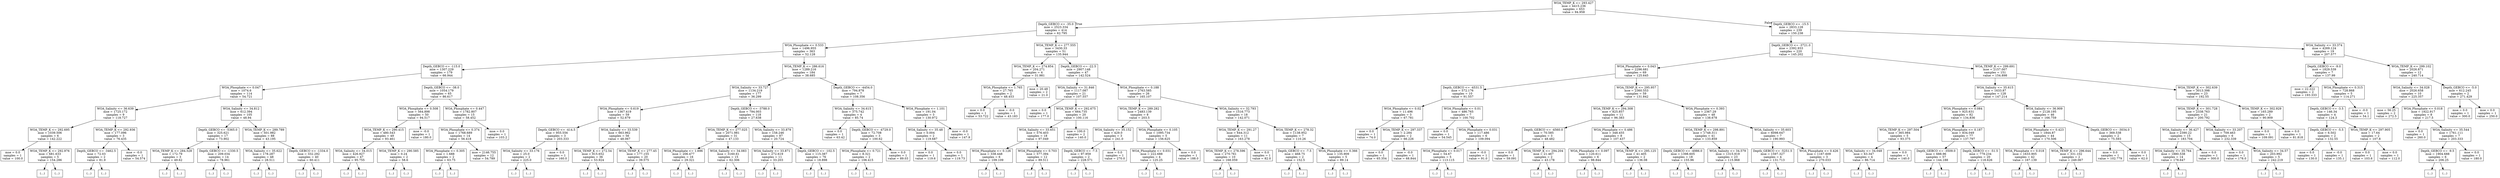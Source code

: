 digraph Tree {
node [shape=box] ;
0 [label="WOA_TEMP_K <= 293.427\nmse = 4415.236\nsamples = 653\nvalue = 94.958"] ;
1 [label="Depth_GEBCO <= -35.0\nmse = 2523.334\nsamples = 414\nvalue = 62.795"] ;
0 -> 1 [labeldistance=2.5, labelangle=45, headlabel="True"] ;
2 [label="WOA_Phosphate <= 0.533\nmse = 1496.955\nsamples = 363\nvalue = 52.128"] ;
1 -> 2 ;
3 [label="Depth_GEBCO <= -115.0\nmse = 1307.229\nsamples = 179\nvalue = 66.944"] ;
2 -> 3 ;
4 [label="WOA_Phosphate <= 0.047\nmse = 1074.6\nsamples = 114\nvalue = 54.721"] ;
3 -> 4 ;
5 [label="WOA_Salinity <= 36.639\nmse = 1725.172\nsamples = 9\nvalue = 118.727"] ;
4 -> 5 ;
6 [label="WOA_TEMP_K <= 292.695\nmse = 1039.506\nsamples = 6\nvalue = 142.222"] ;
5 -> 6 ;
7 [label="mse = 0.0\nsamples = 1\nvalue = 100.0"] ;
6 -> 7 ;
8 [label="WOA_TEMP_K <= 292.976\nmse = 681.633\nsamples = 5\nvalue = 154.286"] ;
6 -> 8 ;
9 [label="(...)"] ;
8 -> 9 ;
14 [label="(...)"] ;
8 -> 14 ;
15 [label="WOA_TEMP_K <= 292.936\nmse = 177.096\nsamples = 3\nvalue = 76.435"] ;
5 -> 15 ;
16 [label="Depth_GEBCO <= -3462.5\nmse = 72.03\nsamples = 2\nvalue = 81.9"] ;
15 -> 16 ;
17 [label="(...)"] ;
16 -> 17 ;
18 [label="(...)"] ;
16 -> 18 ;
19 [label="mse = -0.0\nsamples = 1\nvalue = 54.574"] ;
15 -> 19 ;
20 [label="WOA_Salinity <= 34.812\nmse = 612.394\nsamples = 105\nvalue = 48.94"] ;
4 -> 20 ;
21 [label="Depth_GEBCO <= -5365.0\nmse = 325.621\nsamples = 17\nvalue = 73.902"] ;
20 -> 21 ;
22 [label="WOA_TEMP_K <= 284.528\nmse = 172.79\nsamples = 3\nvalue = 49.62"] ;
21 -> 22 ;
23 [label="(...)"] ;
22 -> 23 ;
24 [label="(...)"] ;
22 -> 24 ;
25 [label="Depth_GEBCO <= -1330.5\nmse = 209.034\nsamples = 14\nvalue = 78.961"] ;
21 -> 25 ;
26 [label="(...)"] ;
25 -> 26 ;
37 [label="(...)"] ;
25 -> 37 ;
46 [label="WOA_TEMP_K <= 289.789\nmse = 501.982\nsamples = 88\nvalue = 43.195"] ;
20 -> 46 ;
47 [label="WOA_Salinity <= 35.622\nmse = 178.287\nsamples = 48\nvalue = 28.511"] ;
46 -> 47 ;
48 [label="(...)"] ;
47 -> 48 ;
91 [label="(...)"] ;
47 -> 91 ;
116 [label="Depth_GEBCO <= -1334.0\nmse = 332.292\nsamples = 40\nvalue = 60.411"] ;
46 -> 116 ;
117 [label="(...)"] ;
116 -> 117 ;
184 [label="(...)"] ;
116 -> 184 ;
185 [label="Depth_GEBCO <= -38.0\nmse = 1054.179\nsamples = 65\nvalue = 86.617"] ;
3 -> 185 ;
186 [label="WOA_Phosphate <= 0.508\nmse = 564.898\nsamples = 50\nvalue = 94.517"] ;
185 -> 186 ;
187 [label="WOA_TEMP_K <= 290.415\nmse = 480.543\nsamples = 49\nvalue = 93.461"] ;
186 -> 187 ;
188 [label="WOA_Salinity <= 34.015\nmse = 426.927\nsamples = 47\nvalue = 95.755"] ;
187 -> 188 ;
189 [label="(...)"] ;
188 -> 189 ;
198 [label="(...)"] ;
188 -> 198 ;
253 [label="WOA_TEMP_K <= 290.585\nmse = 0.24\nsamples = 2\nvalue = 58.6"] ;
187 -> 253 ;
254 [label="(...)"] ;
253 -> 254 ;
255 [label="(...)"] ;
253 -> 255 ;
256 [label="mse = -0.0\nsamples = 1\nvalue = 180.0"] ;
186 -> 256 ;
257 [label="WOA_Phosphate <= 0.447\nmse = 1782.807\nsamples = 15\nvalue = 58.452"] ;
185 -> 257 ;
258 [label="WOA_Phosphate <= 0.374\nmse = 1768.689\nsamples = 14\nvalue = 56.418"] ;
257 -> 258 ;
259 [label="WOA_Phosphate <= 0.305\nmse = 1.688\nsamples = 2\nvalue = 63.75"] ;
258 -> 259 ;
260 [label="(...)"] ;
259 -> 260 ;
261 [label="(...)"] ;
259 -> 261 ;
262 [label="mse = 2146.755\nsamples = 12\nvalue = 54.789"] ;
258 -> 262 ;
263 [label="mse = 0.0\nsamples = 1\nvalue = 103.2"] ;
257 -> 263 ;
264 [label="WOA_TEMP_K <= 286.616\nmse = 1289.216\nsamples = 184\nvalue = 38.685"] ;
2 -> 264 ;
265 [label="WOA_Salinity <= 33.727\nmse = 1134.219\nsamples = 177\nvalue = 36.299"] ;
264 -> 265 ;
266 [label="WOA_Phosphate <= 0.619\nmse = 1367.419\nsamples = 59\nvalue = 52.679"] ;
265 -> 266 ;
267 [label="Depth_GEBCO <= -414.5\nmse = 955.556\nsamples = 3\nvalue = 203.333"] ;
266 -> 267 ;
268 [label="WOA_Salinity <= 33.176\nmse = 25.0\nsamples = 2\nvalue = 225.0"] ;
267 -> 268 ;
269 [label="(...)"] ;
268 -> 269 ;
270 [label="(...)"] ;
268 -> 270 ;
271 [label="mse = 0.0\nsamples = 1\nvalue = 160.0"] ;
267 -> 271 ;
272 [label="WOA_Salinity <= 33.539\nmse = 663.962\nsamples = 56\nvalue = 48.067"] ;
266 -> 272 ;
273 [label="WOA_TEMP_K <= 272.54\nmse = 915.652\nsamples = 36\nvalue = 53.924"] ;
272 -> 273 ;
274 [label="(...)"] ;
273 -> 274 ;
283 [label="(...)"] ;
273 -> 283 ;
306 [label="WOA_TEMP_K <= 277.45\nmse = 177.155\nsamples = 20\nvalue = 39.575"] ;
272 -> 306 ;
307 [label="(...)"] ;
306 -> 307 ;
340 [label="(...)"] ;
306 -> 340 ;
341 [label="Depth_GEBCO <= -3788.0\nmse = 794.003\nsamples = 118\nvalue = 27.638"] ;
265 -> 341 ;
342 [label="WOA_TEMP_K <= 277.025\nmse = 2071.981\nsamples = 31\nvalue = 47.133"] ;
341 -> 342 ;
343 [label="WOA_Phosphate <= 1.696\nmse = 206.477\nsamples = 16\nvalue = 29.321"] ;
342 -> 343 ;
344 [label="(...)"] ;
343 -> 344 ;
363 [label="(...)"] ;
343 -> 363 ;
374 [label="WOA_Salinity <= 34.083\nmse = 3160.61\nsamples = 15\nvalue = 62.306"] ;
342 -> 374 ;
375 [label="(...)"] ;
374 -> 375 ;
390 [label="(...)"] ;
374 -> 390 ;
403 [label="WOA_Salinity <= 33.879\nmse = 158.246\nsamples = 87\nvalue = 20.724"] ;
341 -> 403 ;
404 [label="WOA_Salinity <= 33.871\nmse = 272.619\nsamples = 11\nvalue = 33.203"] ;
403 -> 404 ;
405 [label="(...)"] ;
404 -> 405 ;
424 [label="(...)"] ;
404 -> 424 ;
425 [label="Depth_GEBCO <= -102.5\nmse = 115.387\nsamples = 76\nvalue = 18.898"] ;
403 -> 425 ;
426 [label="(...)"] ;
425 -> 426 ;
517 [label="(...)"] ;
425 -> 517 ;
530 [label="Depth_GEBCO <= -4454.0\nmse = 794.878\nsamples = 7\nvalue = 108.356"] ;
264 -> 530 ;
531 [label="WOA_Salinity <= 34.615\nmse = 375.742\nsamples = 4\nvalue = 85.74"] ;
530 -> 531 ;
532 [label="mse = 0.0\nsamples = 1\nvalue = 63.42"] ;
531 -> 532 ;
533 [label="Depth_GEBCO <= -4729.0\nmse = 72.708\nsamples = 3\nvalue = 100.62"] ;
531 -> 533 ;
534 [label="WOA_Phosphate <= 0.721\nmse = 8.321\nsamples = 2\nvalue = 106.415"] ;
533 -> 534 ;
535 [label="(...)"] ;
534 -> 535 ;
536 [label="(...)"] ;
534 -> 536 ;
537 [label="mse = 0.0\nsamples = 1\nvalue = 89.03"] ;
533 -> 537 ;
538 [label="WOA_Phosphate <= 1.101\nmse = 191.04\nsamples = 3\nvalue = 130.972"] ;
530 -> 538 ;
539 [label="WOA_Salinity <= 35.48\nmse = 0.004\nsamples = 2\nvalue = 119.687"] ;
538 -> 539 ;
540 [label="mse = 0.0\nsamples = 1\nvalue = 119.6"] ;
539 -> 540 ;
541 [label="mse = 0.0\nsamples = 1\nvalue = 119.73"] ;
539 -> 541 ;
542 [label="mse = -0.0\nsamples = 1\nvalue = 147.9"] ;
538 -> 542 ;
543 [label="WOA_TEMP_K <= 277.555\nmse = 3430.33\nsamples = 51\nvalue = 135.944"] ;
1 -> 543 ;
544 [label="WOA_TEMP_K <= 274.854\nmse = 204.271\nsamples = 4\nvalue = 31.981"] ;
543 -> 544 ;
545 [label="WOA_Phosphate <= 1.765\nmse = 27.765\nsamples = 2\nvalue = 48.453"] ;
544 -> 545 ;
546 [label="mse = 0.0\nsamples = 1\nvalue = 53.722"] ;
545 -> 546 ;
547 [label="mse = -0.0\nsamples = 1\nvalue = 43.183"] ;
545 -> 547 ;
548 [label="mse = 20.48\nsamples = 2\nvalue = 21.0"] ;
544 -> 548 ;
549 [label="Depth_GEBCO <= -22.5\nmse = 2907.148\nsamples = 47\nvalue = 142.524"] ;
543 -> 549 ;
550 [label="WOA_Salinity <= 31.846\nmse = 1117.087\nsamples = 21\nvalue = 107.557"] ;
549 -> 550 ;
551 [label="mse = 0.0\nsamples = 1\nvalue = 177.0"] ;
550 -> 551 ;
552 [label="WOA_TEMP_K <= 292.675\nmse = 664.735\nsamples = 20\nvalue = 100.116"] ;
550 -> 552 ;
553 [label="WOA_Salinity <= 33.651\nmse = 576.403\nsamples = 18\nvalue = 97.049"] ;
552 -> 553 ;
554 [label="WOA_Phosphate <= 0.126\nmse = 338.448\nsamples = 6\nvalue = 109.109"] ;
553 -> 554 ;
555 [label="(...)"] ;
554 -> 555 ;
558 [label="(...)"] ;
554 -> 558 ;
565 [label="WOA_Phosphate <= 0.703\nmse = 577.394\nsamples = 12\nvalue = 89.511"] ;
553 -> 565 ;
566 [label="(...)"] ;
565 -> 566 ;
583 [label="(...)"] ;
565 -> 583 ;
584 [label="mse = 100.0\nsamples = 2\nvalue = 140.0"] ;
552 -> 584 ;
585 [label="WOA_Phosphate <= 0.188\nmse = 2763.585\nsamples = 26\nvalue = 165.107"] ;
549 -> 585 ;
586 [label="WOA_TEMP_K <= 289.282\nmse = 2483.139\nsamples = 8\nvalue = 203.5"] ;
585 -> 586 ;
587 [label="WOA_Salinity <= 35.152\nmse = 429.0\nsamples = 3\nvalue = 241.0"] ;
586 -> 587 ;
588 [label="Depth_GEBCO <= -7.5\nmse = 97.959\nsamples = 2\nvalue = 228.571"] ;
587 -> 588 ;
589 [label="(...)"] ;
588 -> 589 ;
590 [label="(...)"] ;
588 -> 590 ;
591 [label="mse = 0.0\nsamples = 1\nvalue = 270.0"] ;
587 -> 591 ;
592 [label="WOA_Phosphate <= 0.105\nmse = 1095.734\nsamples = 5\nvalue = 156.625"] ;
586 -> 592 ;
593 [label="WOA_Phosphate <= 0.031\nmse = 222.688\nsamples = 4\nvalue = 125.25"] ;
592 -> 593 ;
594 [label="(...)"] ;
593 -> 594 ;
595 [label="(...)"] ;
593 -> 595 ;
600 [label="mse = 0.0\nsamples = 1\nvalue = 188.0"] ;
592 -> 600 ;
601 [label="WOA_Salinity <= 32.793\nmse = 1516.773\nsamples = 18\nvalue = 142.071"] ;
585 -> 601 ;
602 [label="WOA_TEMP_K <= 291.27\nmse = 644.312\nsamples = 11\nvalue = 163.278"] ;
601 -> 602 ;
603 [label="WOA_TEMP_K <= 278.596\nmse = 270.761\nsamples = 10\nvalue = 168.059"] ;
602 -> 603 ;
604 [label="(...)"] ;
603 -> 604 ;
605 [label="(...)"] ;
603 -> 605 ;
622 [label="mse = 0.0\nsamples = 1\nvalue = 82.0"] ;
602 -> 622 ;
623 [label="WOA_TEMP_K <= 278.32\nmse = 1138.952\nsamples = 7\nvalue = 110.26"] ;
601 -> 623 ;
624 [label="Depth_GEBCO <= -7.5\nmse = 468.75\nsamples = 2\nvalue = 152.5"] ;
623 -> 624 ;
625 [label="(...)"] ;
624 -> 625 ;
626 [label="(...)"] ;
624 -> 626 ;
627 [label="WOA_Phosphate <= 0.366\nmse = 135.909\nsamples = 5\nvalue = 89.14"] ;
623 -> 627 ;
628 [label="(...)"] ;
627 -> 628 ;
629 [label="(...)"] ;
627 -> 629 ;
636 [label="Depth_GEBCO <= -15.5\nmse = 2833.128\nsamples = 239\nvalue = 150.238"] ;
0 -> 636 [labeldistance=2.5, labelangle=-45, headlabel="False"] ;
637 [label="Depth_GEBCO <= -3721.0\nmse = 2392.933\nsamples = 220\nvalue = 145.202"] ;
636 -> 637 ;
638 [label="WOA_Phosphate <= 0.043\nmse = 2296.681\nsamples = 69\nvalue = 125.645"] ;
637 -> 638 ;
639 [label="Depth_GEBCO <= -4531.5\nmse = 572.176\nsamples = 10\nvalue = 91.557"] ;
638 -> 639 ;
640 [label="WOA_Phosphate <= 0.02\nmse = 11.496\nsamples = 3\nvalue = 67.781"] ;
639 -> 640 ;
641 [label="mse = 0.0\nsamples = 1\nvalue = 74.0"] ;
640 -> 641 ;
642 [label="WOA_TEMP_K <= 297.337\nmse = 2.284\nsamples = 2\nvalue = 66.226"] ;
640 -> 642 ;
643 [label="mse = 0.0\nsamples = 1\nvalue = 65.354"] ;
642 -> 643 ;
644 [label="mse = -0.0\nsamples = 1\nvalue = 68.844"] ;
642 -> 644 ;
645 [label="WOA_Phosphate <= 0.01\nmse = 486.765\nsamples = 7\nvalue = 100.702"] ;
639 -> 645 ;
646 [label="mse = 0.0\nsamples = 1\nvalue = 54.545"] ;
645 -> 646 ;
647 [label="WOA_Phosphate <= 0.031\nmse = 117.486\nsamples = 6\nvalue = 109.094"] ;
645 -> 647 ;
648 [label="WOA_Phosphate <= 0.017\nmse = 54.67\nsamples = 5\nvalue = 113.115"] ;
647 -> 648 ;
649 [label="(...)"] ;
648 -> 649 ;
650 [label="(...)"] ;
648 -> 650 ;
657 [label="mse = -0.0\nsamples = 1\nvalue = 91.0"] ;
647 -> 657 ;
658 [label="WOA_TEMP_K <= 295.957\nmse = 2360.553\nsamples = 59\nvalue = 131.842"] ;
638 -> 658 ;
659 [label="WOA_TEMP_K <= 294.308\nmse = 825.857\nsamples = 11\nvalue = 96.383"] ;
658 -> 659 ;
660 [label="Depth_GEBCO <= -4560.0\nmse = 70.585\nsamples = 3\nvalue = 48.482"] ;
659 -> 660 ;
661 [label="mse = 0.0\nsamples = 1\nvalue = 59.091"] ;
660 -> 661 ;
662 [label="WOA_TEMP_K <= 294.204\nmse = 21.467\nsamples = 2\nvalue = 43.178"] ;
660 -> 662 ;
663 [label="(...)"] ;
662 -> 663 ;
664 [label="(...)"] ;
662 -> 664 ;
665 [label="WOA_Phosphate <= 0.486\nmse = 348.455\nsamples = 8\nvalue = 107.437"] ;
659 -> 665 ;
666 [label="WOA_Phosphate <= 0.097\nmse = 120.611\nsamples = 6\nvalue = 98.844"] ;
665 -> 666 ;
667 [label="(...)"] ;
666 -> 667 ;
670 [label="(...)"] ;
666 -> 670 ;
677 [label="WOA_TEMP_K <= 295.125\nmse = 41.405\nsamples = 2\nvalue = 136.08"] ;
665 -> 677 ;
678 [label="(...)"] ;
677 -> 678 ;
679 [label="(...)"] ;
677 -> 679 ;
680 [label="WOA_Phosphate <= 0.393\nmse = 2367.29\nsamples = 48\nvalue = 138.678"] ;
658 -> 680 ;
681 [label="WOA_TEMP_K <= 298.891\nmse = 1748.311\nsamples = 41\nvalue = 133.859"] ;
680 -> 681 ;
682 [label="Depth_GEBCO <= -4986.0\nmse = 1398.605\nsamples = 18\nvalue = 155.96"] ;
681 -> 682 ;
683 [label="(...)"] ;
682 -> 683 ;
688 [label="(...)"] ;
682 -> 688 ;
717 [label="WOA_Salinity <= 34.579\nmse = 1315.919\nsamples = 23\nvalue = 115.968"] ;
681 -> 717 ;
718 [label="(...)"] ;
717 -> 718 ;
725 [label="(...)"] ;
717 -> 725 ;
762 [label="WOA_Salinity <= 35.603\nmse = 6098.647\nsamples = 7\nvalue = 190.993"] ;
680 -> 762 ;
763 [label="Depth_GEBCO <= -5251.5\nmse = 1597.327\nsamples = 4\nvalue = 131.713"] ;
762 -> 763 ;
764 [label="(...)"] ;
763 -> 764 ;
767 [label="(...)"] ;
763 -> 767 ;
770 [label="WOA_Phosphate <= 0.426\nmse = 1167.609\nsamples = 3\nvalue = 270.033"] ;
762 -> 770 ;
771 [label="(...)"] ;
770 -> 771 ;
772 [label="(...)"] ;
770 -> 772 ;
775 [label="WOA_TEMP_K <= 299.691\nmse = 2157.007\nsamples = 151\nvalue = 154.898"] ;
637 -> 775 ;
776 [label="WOA_Salinity <= 35.615\nmse = 1633.87\nsamples = 128\nvalue = 147.214"] ;
775 -> 776 ;
777 [label="WOA_Phosphate <= 0.084\nmse = 925.631\nsamples = 82\nvalue = 134.836"] ;
776 -> 777 ;
778 [label="WOA_TEMP_K <= 297.504\nmse = 365.984\nsamples = 5\nvalue = 93.375"] ;
777 -> 778 ;
779 [label="WOA_Salinity <= 34.048\nmse = 63.347\nsamples = 4\nvalue = 86.714"] ;
778 -> 779 ;
780 [label="(...)"] ;
779 -> 780 ;
781 [label="(...)"] ;
779 -> 781 ;
786 [label="mse = 0.0\nsamples = 1\nvalue = 140.0"] ;
778 -> 786 ;
787 [label="WOA_Phosphate <= 0.187\nmse = 834.049\nsamples = 77\nvalue = 137.797"] ;
777 -> 787 ;
788 [label="Depth_GEBCO <= -3509.0\nmse = 688.96\nsamples = 57\nvalue = 144.188"] ;
787 -> 788 ;
789 [label="(...)"] ;
788 -> 789 ;
790 [label="(...)"] ;
788 -> 790 ;
877 [label="Depth_GEBCO <= -51.5\nmse = 779.234\nsamples = 20\nvalue = 118.626"] ;
787 -> 877 ;
878 [label="(...)"] ;
877 -> 878 ;
903 [label="(...)"] ;
877 -> 903 ;
908 [label="WOA_Salinity <= 36.909\nmse = 2128.195\nsamples = 46\nvalue = 166.759"] ;
776 -> 908 ;
909 [label="WOA_Phosphate <= 0.423\nmse = 1844.87\nsamples = 44\nvalue = 170.506"] ;
908 -> 909 ;
910 [label="WOA_Phosphate <= 0.018\nmse = 1633.905\nsamples = 42\nvalue = 167.139"] ;
909 -> 910 ;
911 [label="(...)"] ;
910 -> 911 ;
914 [label="(...)"] ;
910 -> 914 ;
957 [label="WOA_TEMP_K <= 296.644\nmse = 331.102\nsamples = 2\nvalue = 249.067"] ;
909 -> 957 ;
958 [label="(...)"] ;
957 -> 958 ;
959 [label="(...)"] ;
957 -> 959 ;
960 [label="Depth_GEBCO <= -3034.0\nmse = 369.538\nsamples = 2\nvalue = 75.593"] ;
908 -> 960 ;
961 [label="mse = 0.0\nsamples = 1\nvalue = 102.779"] ;
960 -> 961 ;
962 [label="mse = 0.0\nsamples = 1\nvalue = 62.0"] ;
960 -> 962 ;
963 [label="WOA_TEMP_K <= 302.639\nmse = 3013.398\nsamples = 23\nvalue = 192.55"] ;
775 -> 963 ;
964 [label="WOA_TEMP_K <= 301.728\nmse = 2338.763\nsamples = 21\nvalue = 200.792"] ;
963 -> 964 ;
965 [label="WOA_Salinity <= 36.427\nmse = 2390.22\nsamples = 15\nvalue = 183.704"] ;
964 -> 965 ;
966 [label="WOA_Salinity <= 35.764\nmse = 1880.538\nsamples = 14\nvalue = 178.647"] ;
965 -> 966 ;
967 [label="(...)"] ;
966 -> 967 ;
974 [label="(...)"] ;
966 -> 974 ;
981 [label="mse = 0.0\nsamples = 1\nvalue = 300.0"] ;
965 -> 981 ;
982 [label="WOA_Salinity <= 33.207\nmse = 709.463\nsamples = 6\nvalue = 232.339"] ;
964 -> 982 ;
983 [label="mse = 0.0\nsamples = 1\nvalue = 178.0"] ;
982 -> 983 ;
984 [label="WOA_Salinity <= 34.57\nmse = 203.992\nsamples = 5\nvalue = 242.219"] ;
982 -> 984 ;
985 [label="(...)"] ;
984 -> 985 ;
990 [label="(...)"] ;
984 -> 990 ;
993 [label="WOA_TEMP_K <= 302.929\nmse = 165.289\nsamples = 2\nvalue = 90.909"] ;
963 -> 993 ;
994 [label="mse = 0.0\nsamples = 1\nvalue = 109.091"] ;
993 -> 994 ;
995 [label="mse = 0.0\nsamples = 1\nvalue = 81.818"] ;
993 -> 995 ;
996 [label="WOA_Salinity <= 33.374\nmse = 4269.124\nsamples = 19\nvalue = 207.577"] ;
636 -> 996 ;
997 [label="Depth_GEBCO <= -9.0\nmse = 1829.539\nsamples = 7\nvalue = 137.99"] ;
996 -> 997 ;
998 [label="mse = 22.222\nsamples = 2\nvalue = 193.333"] ;
997 -> 998 ;
999 [label="WOA_Phosphate <= 0.315\nmse = 728.868\nsamples = 5\nvalue = 114.271"] ;
997 -> 999 ;
1000 [label="Depth_GEBCO <= -3.5\nmse = 146.34\nsamples = 4\nvalue = 124.3"] ;
999 -> 1000 ;
1001 [label="Depth_GEBCO <= -5.5\nmse = 6.502\nsamples = 2\nvalue = 132.55"] ;
1000 -> 1001 ;
1002 [label="mse = 0.0\nsamples = 1\nvalue = 130.0"] ;
1001 -> 1002 ;
1003 [label="mse = -0.0\nsamples = 1\nvalue = 135.1"] ;
1001 -> 1003 ;
1004 [label="WOA_TEMP_K <= 297.905\nmse = 17.64\nsamples = 2\nvalue = 107.8"] ;
1000 -> 1004 ;
1005 [label="mse = 0.0\nsamples = 1\nvalue = 103.6"] ;
1004 -> 1005 ;
1006 [label="mse = 0.0\nsamples = 1\nvalue = 112.0"] ;
1004 -> 1006 ;
1007 [label="mse = -0.0\nsamples = 1\nvalue = 54.1"] ;
999 -> 1007 ;
1008 [label="WOA_TEMP_K <= 299.102\nmse = 2026.871\nsamples = 12\nvalue = 240.714"] ;
996 -> 1008 ;
1009 [label="WOA_Salinity <= 34.028\nmse = 2026.658\nsamples = 10\nvalue = 225.357"] ;
1008 -> 1009 ;
1010 [label="mse = 56.25\nsamples = 2\nvalue = 272.5"] ;
1009 -> 1010 ;
1011 [label="WOA_Phosphate <= 0.018\nmse = 1922.917\nsamples = 8\nvalue = 217.5"] ;
1009 -> 1011 ;
1012 [label="mse = 0.0\nsamples = 1\nvalue = 260.0"] ;
1011 -> 1012 ;
1013 [label="WOA_Salinity <= 35.544\nmse = 1761.111\nsamples = 7\nvalue = 203.333"] ;
1011 -> 1013 ;
1014 [label="Depth_GEBCO <= -9.5\nmse = 1904.688\nsamples = 6\nvalue = 206.25"] ;
1013 -> 1014 ;
1015 [label="(...)"] ;
1014 -> 1015 ;
1016 [label="(...)"] ;
1014 -> 1016 ;
1017 [label="mse = 0.0\nsamples = 1\nvalue = 180.0"] ;
1013 -> 1017 ;
1018 [label="Depth_GEBCO <= -5.0\nmse = 612.245\nsamples = 2\nvalue = 271.429"] ;
1008 -> 1018 ;
1019 [label="mse = 0.0\nsamples = 1\nvalue = 300.0"] ;
1018 -> 1019 ;
1020 [label="mse = 0.0\nsamples = 1\nvalue = 250.0"] ;
1018 -> 1020 ;
}